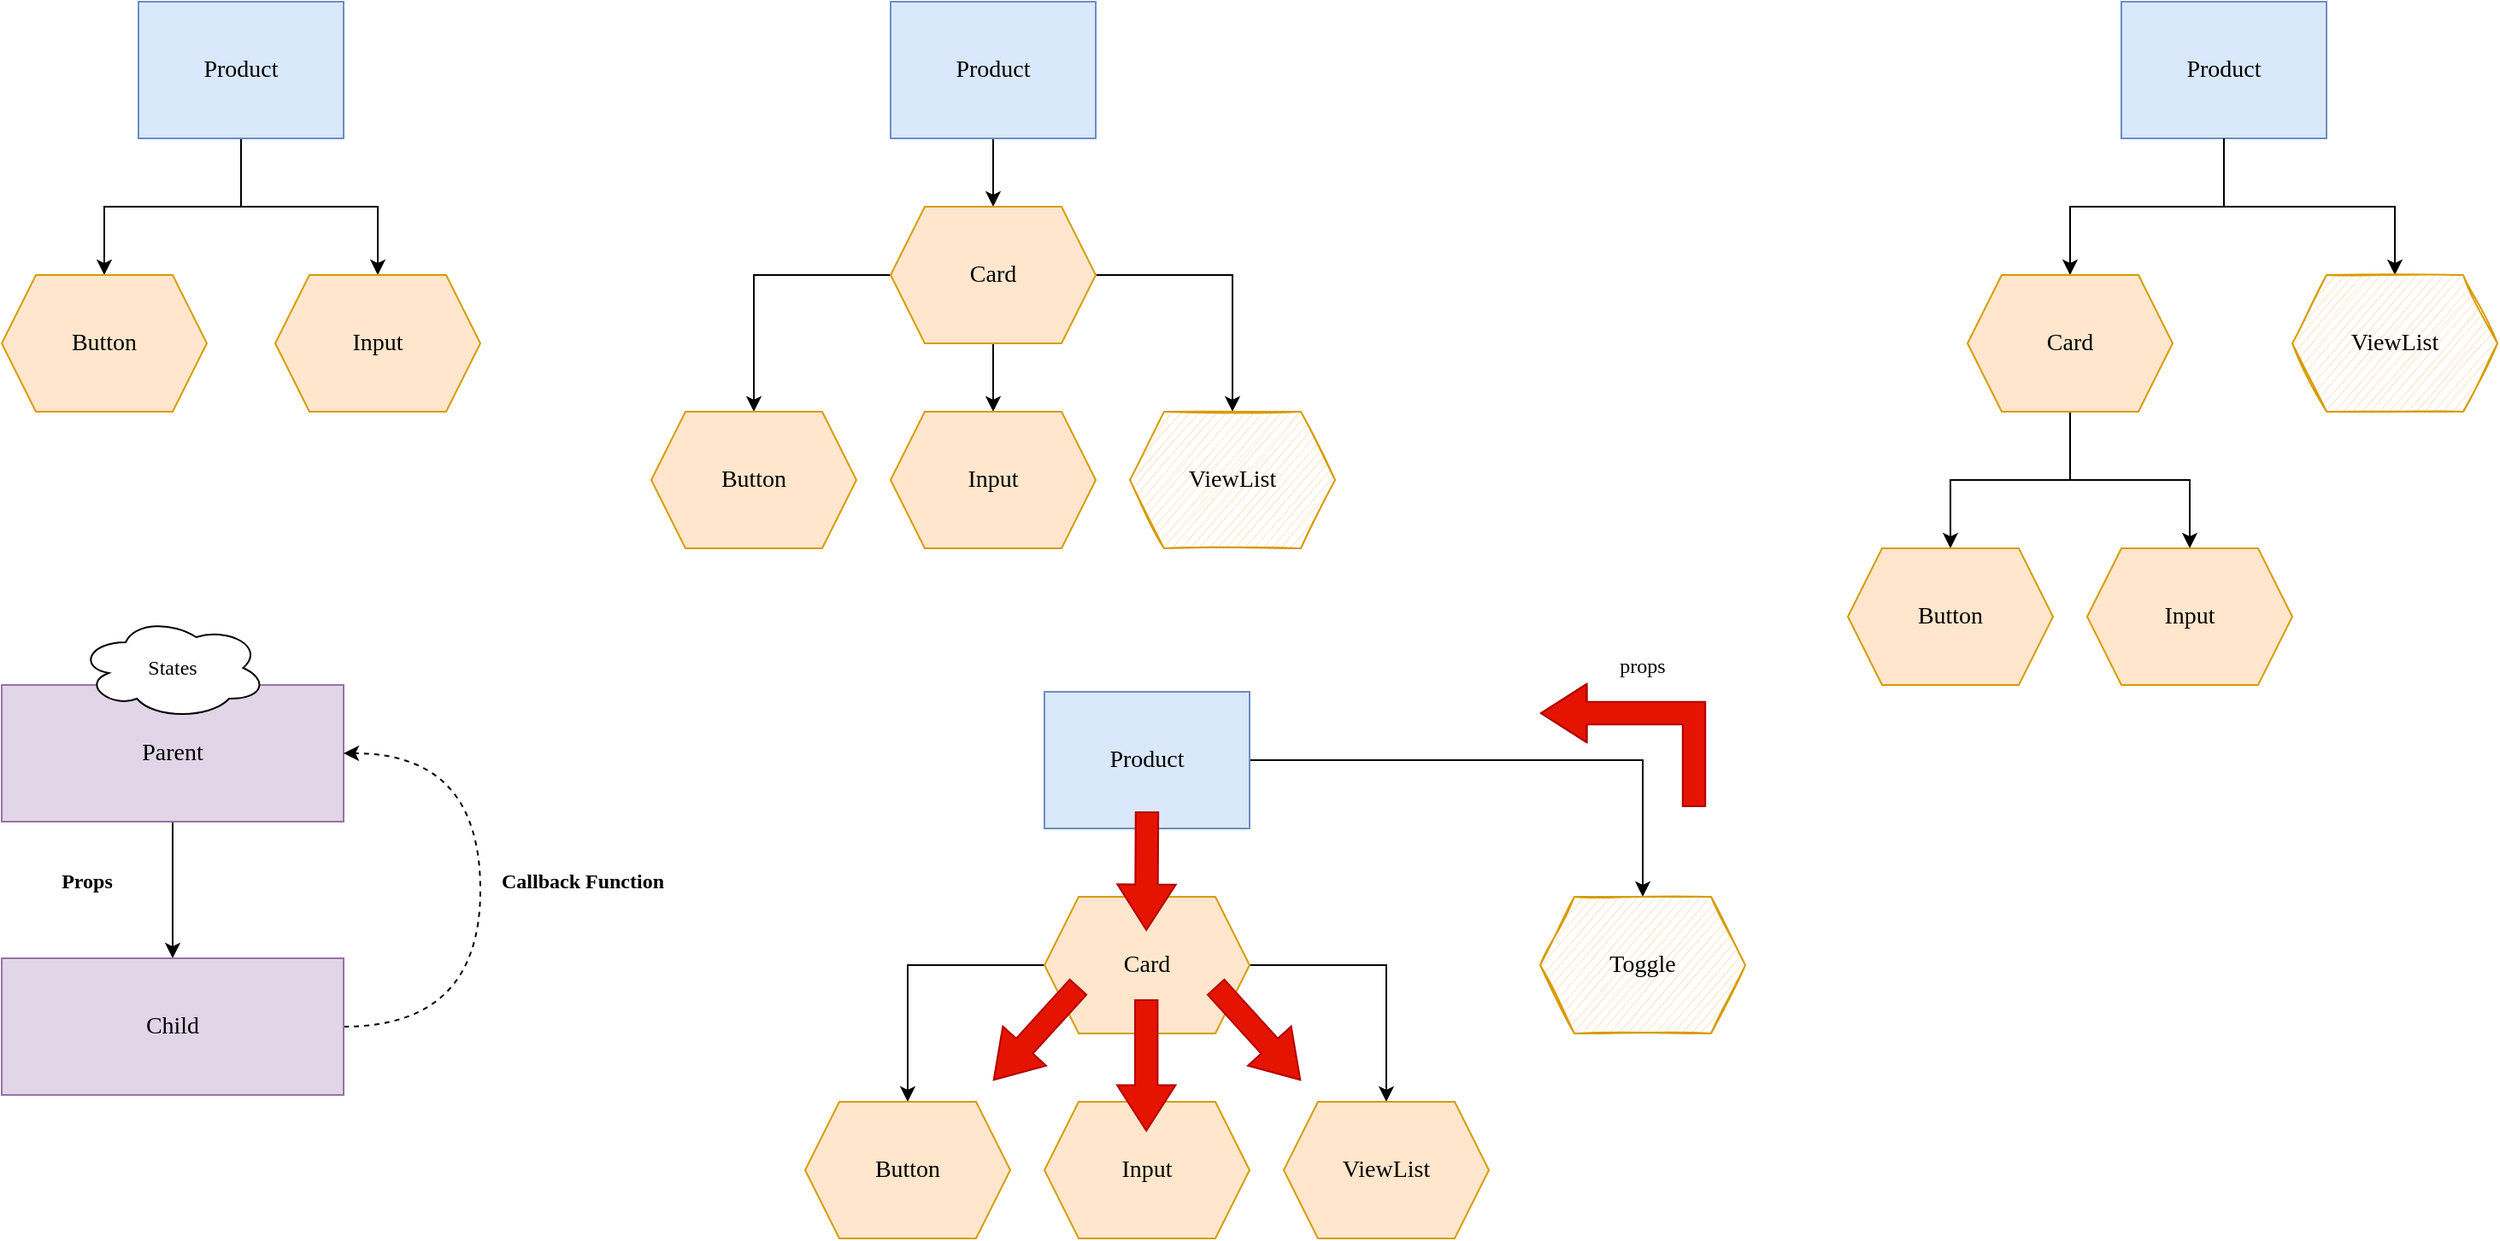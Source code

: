 <mxfile version="20.8.23" type="google"><diagram id="QzQXk4rSpH6hFcBLPCcC" name="Page-1"><mxGraphModel grid="1" page="1" gridSize="10" guides="1" tooltips="1" connect="1" arrows="1" fold="1" pageScale="1" pageWidth="1654" pageHeight="1169" math="0" shadow="0"><root><mxCell id="0"/><mxCell id="1" parent="0"/><mxCell id="0g5Nh0wetpZDkWplGirE-5" style="edgeStyle=orthogonalEdgeStyle;rounded=0;orthogonalLoop=1;jettySize=auto;html=1;fontFamily=Verdana;fontSize=12;" edge="1" parent="1" source="0g5Nh0wetpZDkWplGirE-1" target="0g5Nh0wetpZDkWplGirE-7"><mxGeometry relative="1" as="geometry"><mxPoint x="100" y="200" as="targetPoint"/></mxGeometry></mxCell><mxCell id="0g5Nh0wetpZDkWplGirE-6" style="edgeStyle=orthogonalEdgeStyle;rounded=0;orthogonalLoop=1;jettySize=auto;html=1;fontFamily=Verdana;fontSize=12;" edge="1" parent="1" source="0g5Nh0wetpZDkWplGirE-1" target="0g5Nh0wetpZDkWplGirE-8"><mxGeometry relative="1" as="geometry"><mxPoint x="340" y="200" as="targetPoint"/></mxGeometry></mxCell><mxCell id="0g5Nh0wetpZDkWplGirE-1" value="Product" style="whiteSpace=wrap;html=1;fillColor=#dae8fc;strokeColor=#6c8ebf;fontFamily=Verdana;fontSize=14;fontStyle=0" vertex="1" parent="1"><mxGeometry x="160" y="40" width="120" height="80" as="geometry"/></mxCell><mxCell id="0g5Nh0wetpZDkWplGirE-7" value="Button" style="shape=hexagon;perimeter=hexagonPerimeter2;whiteSpace=wrap;html=1;fixedSize=1;fontFamily=Verdana;fontSize=14;fillColor=#ffe6cc;strokeColor=#d79b00;" vertex="1" parent="1"><mxGeometry x="80" y="200" width="120" height="80" as="geometry"/></mxCell><mxCell id="0g5Nh0wetpZDkWplGirE-8" value="Input" style="shape=hexagon;perimeter=hexagonPerimeter2;whiteSpace=wrap;html=1;fixedSize=1;fontFamily=Verdana;fontSize=14;fillColor=#ffe6cc;strokeColor=#d79b00;" vertex="1" parent="1"><mxGeometry x="240" y="200" width="120" height="80" as="geometry"/></mxCell><mxCell id="0g5Nh0wetpZDkWplGirE-12" style="edgeStyle=orthogonalEdgeStyle;rounded=0;orthogonalLoop=1;jettySize=auto;html=1;fontFamily=Verdana;fontSize=14;" edge="1" parent="1" source="0g5Nh0wetpZDkWplGirE-9" target="0g5Nh0wetpZDkWplGirE-11"><mxGeometry relative="1" as="geometry"/></mxCell><mxCell id="0g5Nh0wetpZDkWplGirE-9" value="Product" style="whiteSpace=wrap;html=1;fillColor=#dae8fc;strokeColor=#6c8ebf;fontFamily=Verdana;fontSize=14;fontStyle=0" vertex="1" parent="1"><mxGeometry x="600" y="40" width="120" height="80" as="geometry"/></mxCell><mxCell id="0g5Nh0wetpZDkWplGirE-16" style="edgeStyle=orthogonalEdgeStyle;rounded=0;orthogonalLoop=1;jettySize=auto;html=1;fontFamily=Verdana;fontSize=14;" edge="1" parent="1" source="0g5Nh0wetpZDkWplGirE-11" target="0g5Nh0wetpZDkWplGirE-14"><mxGeometry relative="1" as="geometry"/></mxCell><mxCell id="0g5Nh0wetpZDkWplGirE-17" style="edgeStyle=orthogonalEdgeStyle;rounded=0;orthogonalLoop=1;jettySize=auto;html=1;fontFamily=Verdana;fontSize=14;" edge="1" parent="1" source="0g5Nh0wetpZDkWplGirE-11" target="0g5Nh0wetpZDkWplGirE-15"><mxGeometry relative="1" as="geometry"/></mxCell><mxCell id="0g5Nh0wetpZDkWplGirE-19" style="edgeStyle=orthogonalEdgeStyle;rounded=0;orthogonalLoop=1;jettySize=auto;html=1;fontFamily=Verdana;fontSize=14;" edge="1" parent="1" source="0g5Nh0wetpZDkWplGirE-11" target="0g5Nh0wetpZDkWplGirE-18"><mxGeometry relative="1" as="geometry"/></mxCell><mxCell id="0g5Nh0wetpZDkWplGirE-11" value="Card" style="shape=hexagon;perimeter=hexagonPerimeter2;whiteSpace=wrap;html=1;fixedSize=1;fontFamily=Verdana;fontSize=14;fillColor=#ffe6cc;strokeColor=#d79b00;" vertex="1" parent="1"><mxGeometry x="600" y="160" width="120" height="80" as="geometry"/></mxCell><mxCell id="0g5Nh0wetpZDkWplGirE-14" value="Button" style="shape=hexagon;perimeter=hexagonPerimeter2;whiteSpace=wrap;html=1;fixedSize=1;fontFamily=Verdana;fontSize=14;fillColor=#ffe6cc;strokeColor=#d79b00;" vertex="1" parent="1"><mxGeometry x="460" y="280" width="120" height="80" as="geometry"/></mxCell><mxCell id="0g5Nh0wetpZDkWplGirE-15" value="Input" style="shape=hexagon;perimeter=hexagonPerimeter2;whiteSpace=wrap;html=1;fixedSize=1;fontFamily=Verdana;fontSize=14;fillColor=#ffe6cc;strokeColor=#d79b00;" vertex="1" parent="1"><mxGeometry x="600" y="280" width="120" height="80" as="geometry"/></mxCell><mxCell id="0g5Nh0wetpZDkWplGirE-18" value="ViewList" style="shape=hexagon;perimeter=hexagonPerimeter2;whiteSpace=wrap;html=1;fixedSize=1;fontFamily=Verdana;fontSize=14;fillColor=#ffe6cc;strokeColor=#d79b00;sketch=1;" vertex="1" parent="1"><mxGeometry x="740" y="280" width="120" height="80" as="geometry"/></mxCell><mxCell id="jYppwBIGrlAtfkbmLq5P-3" style="edgeStyle=orthogonalEdgeStyle;rounded=0;orthogonalLoop=1;jettySize=auto;html=1;" edge="1" parent="1" source="jYppwBIGrlAtfkbmLq5P-1" target="jYppwBIGrlAtfkbmLq5P-2"><mxGeometry relative="1" as="geometry"/></mxCell><mxCell id="jYppwBIGrlAtfkbmLq5P-1" value="Parent" style="whiteSpace=wrap;html=1;fillColor=#e1d5e7;strokeColor=#9673a6;fontFamily=Verdana;fontSize=14;fontStyle=0" vertex="1" parent="1"><mxGeometry x="80" y="440" width="200" height="80" as="geometry"/></mxCell><mxCell id="jYppwBIGrlAtfkbmLq5P-5" style="edgeStyle=orthogonalEdgeStyle;curved=1;rounded=0;orthogonalLoop=1;jettySize=auto;html=1;fontFamily=Verdana;dashed=1;" edge="1" parent="1" source="jYppwBIGrlAtfkbmLq5P-2" target="jYppwBIGrlAtfkbmLq5P-1"><mxGeometry relative="1" as="geometry"><Array as="points"><mxPoint x="360" y="640"/><mxPoint x="360" y="480"/></Array></mxGeometry></mxCell><mxCell id="jYppwBIGrlAtfkbmLq5P-2" value="Child" style="whiteSpace=wrap;html=1;fillColor=#e1d5e7;strokeColor=#9673a6;fontFamily=Verdana;fontSize=14;fontStyle=0" vertex="1" parent="1"><mxGeometry x="80" y="600" width="200" height="80" as="geometry"/></mxCell><mxCell id="jYppwBIGrlAtfkbmLq5P-4" value="Props" style="text;html=1;strokeColor=none;fillColor=none;align=center;verticalAlign=middle;whiteSpace=wrap;rounded=0;fontFamily=Verdana;fontStyle=1" vertex="1" parent="1"><mxGeometry x="100" y="540" width="60" height="30" as="geometry"/></mxCell><mxCell id="jYppwBIGrlAtfkbmLq5P-6" value="Callback Function" style="text;html=1;strokeColor=none;fillColor=none;align=center;verticalAlign=middle;whiteSpace=wrap;rounded=0;fontFamily=Verdana;fontStyle=1" vertex="1" parent="1"><mxGeometry x="370" y="530" width="100" height="50" as="geometry"/></mxCell><mxCell id="jYppwBIGrlAtfkbmLq5P-10" value="States" style="ellipse;shape=cloud;whiteSpace=wrap;html=1;fontFamily=Verdana;" vertex="1" parent="1"><mxGeometry x="125" y="400" width="110" height="60" as="geometry"/></mxCell><mxCell id="_CWksXgRs-Nax_OxD9s1-10" style="edgeStyle=orthogonalEdgeStyle;rounded=0;orthogonalLoop=1;jettySize=auto;html=1;fontFamily=Verdana;fontSize=14;" edge="1" parent="1" source="_CWksXgRs-Nax_OxD9s1-11" target="_CWksXgRs-Nax_OxD9s1-15"><mxGeometry relative="1" as="geometry"/></mxCell><mxCell id="_CWksXgRs-Nax_OxD9s1-20" style="edgeStyle=orthogonalEdgeStyle;rounded=0;orthogonalLoop=1;jettySize=auto;html=1;" edge="1" parent="1" source="_CWksXgRs-Nax_OxD9s1-11" target="_CWksXgRs-Nax_OxD9s1-19"><mxGeometry relative="1" as="geometry"/></mxCell><mxCell id="_CWksXgRs-Nax_OxD9s1-11" value="Product" style="whiteSpace=wrap;html=1;fillColor=#dae8fc;strokeColor=#6c8ebf;fontFamily=Verdana;fontSize=14;fontStyle=0" vertex="1" parent="1"><mxGeometry x="690" y="444" width="120" height="80" as="geometry"/></mxCell><mxCell id="_CWksXgRs-Nax_OxD9s1-12" style="edgeStyle=orthogonalEdgeStyle;rounded=0;orthogonalLoop=1;jettySize=auto;html=1;fontFamily=Verdana;fontSize=14;" edge="1" parent="1" source="_CWksXgRs-Nax_OxD9s1-15" target="_CWksXgRs-Nax_OxD9s1-16"><mxGeometry relative="1" as="geometry"/></mxCell><mxCell id="_CWksXgRs-Nax_OxD9s1-13" style="edgeStyle=orthogonalEdgeStyle;rounded=0;orthogonalLoop=1;jettySize=auto;html=1;fontFamily=Verdana;fontSize=14;" edge="1" parent="1" source="_CWksXgRs-Nax_OxD9s1-15" target="_CWksXgRs-Nax_OxD9s1-17"><mxGeometry relative="1" as="geometry"/></mxCell><mxCell id="_CWksXgRs-Nax_OxD9s1-14" style="edgeStyle=orthogonalEdgeStyle;rounded=0;orthogonalLoop=1;jettySize=auto;html=1;fontFamily=Verdana;fontSize=14;" edge="1" parent="1" source="_CWksXgRs-Nax_OxD9s1-15" target="_CWksXgRs-Nax_OxD9s1-18"><mxGeometry relative="1" as="geometry"/></mxCell><mxCell id="_CWksXgRs-Nax_OxD9s1-15" value="Card" style="shape=hexagon;perimeter=hexagonPerimeter2;whiteSpace=wrap;html=1;fixedSize=1;fontFamily=Verdana;fontSize=14;fillColor=#ffe6cc;strokeColor=#d79b00;" vertex="1" parent="1"><mxGeometry x="690" y="564" width="120" height="80" as="geometry"/></mxCell><mxCell id="_CWksXgRs-Nax_OxD9s1-16" value="Button" style="shape=hexagon;perimeter=hexagonPerimeter2;whiteSpace=wrap;html=1;fixedSize=1;fontFamily=Verdana;fontSize=14;fillColor=#ffe6cc;strokeColor=#d79b00;" vertex="1" parent="1"><mxGeometry x="550" y="684" width="120" height="80" as="geometry"/></mxCell><mxCell id="_CWksXgRs-Nax_OxD9s1-17" value="Input" style="shape=hexagon;perimeter=hexagonPerimeter2;whiteSpace=wrap;html=1;fixedSize=1;fontFamily=Verdana;fontSize=14;fillColor=#ffe6cc;strokeColor=#d79b00;" vertex="1" parent="1"><mxGeometry x="690" y="684" width="120" height="80" as="geometry"/></mxCell><mxCell id="_CWksXgRs-Nax_OxD9s1-18" value="ViewList" style="shape=hexagon;perimeter=hexagonPerimeter2;whiteSpace=wrap;html=1;fixedSize=1;fontFamily=Verdana;fontSize=14;fillColor=#ffe6cc;strokeColor=#d79b00;sketch=0;" vertex="1" parent="1"><mxGeometry x="830" y="684" width="120" height="80" as="geometry"/></mxCell><mxCell id="_CWksXgRs-Nax_OxD9s1-19" value="Toggle" style="shape=hexagon;perimeter=hexagonPerimeter2;whiteSpace=wrap;html=1;fixedSize=1;fontFamily=Verdana;fontSize=14;fillColor=#ffe6cc;strokeColor=#d79b00;sketch=1;" vertex="1" parent="1"><mxGeometry x="980" y="564" width="120" height="80" as="geometry"/></mxCell><mxCell id="_CWksXgRs-Nax_OxD9s1-24" value="" style="shape=flexArrow;endArrow=classic;html=1;rounded=0;curved=1;fillColor=#e51400;strokeColor=#B20000;width=13.214;endSize=8.579;" edge="1" parent="1"><mxGeometry width="50" height="50" relative="1" as="geometry"><mxPoint x="1070" y="511.5" as="sourcePoint"/><mxPoint x="980" y="456.5" as="targetPoint"/><Array as="points"><mxPoint x="1070" y="456.5"/></Array></mxGeometry></mxCell><mxCell id="_CWksXgRs-Nax_OxD9s1-25" value="props" style="text;html=1;strokeColor=none;fillColor=none;align=center;verticalAlign=middle;whiteSpace=wrap;rounded=0;sketch=0;fontStyle=0;fontFamily=Verdana;" vertex="1" parent="1"><mxGeometry x="1010" y="414" width="60" height="30" as="geometry"/></mxCell><mxCell id="_CWksXgRs-Nax_OxD9s1-27" value="" style="shape=flexArrow;endArrow=classic;html=1;rounded=0;curved=1;fillColor=#e51400;strokeColor=#B20000;width=13.214;endSize=8.579;" edge="1" parent="1"><mxGeometry width="50" height="50" relative="1" as="geometry"><mxPoint x="710" y="616.5" as="sourcePoint"/><mxPoint x="660" y="671.5" as="targetPoint"/></mxGeometry></mxCell><mxCell id="_CWksXgRs-Nax_OxD9s1-28" value="" style="shape=flexArrow;endArrow=classic;html=1;rounded=0;curved=1;fillColor=#e51400;strokeColor=#B20000;width=13.214;endSize=8.579;" edge="1" parent="1"><mxGeometry width="50" height="50" relative="1" as="geometry"><mxPoint x="790" y="616.5" as="sourcePoint"/><mxPoint x="840" y="671.5" as="targetPoint"/></mxGeometry></mxCell><mxCell id="_CWksXgRs-Nax_OxD9s1-29" value="" style="shape=flexArrow;endArrow=classic;html=1;rounded=0;curved=1;fillColor=#e51400;strokeColor=#B20000;width=13.214;endSize=8.579;" edge="1" parent="1"><mxGeometry width="50" height="50" relative="1" as="geometry"><mxPoint x="749.6" y="624" as="sourcePoint"/><mxPoint x="749.6" y="701.5" as="targetPoint"/></mxGeometry></mxCell><mxCell id="_CWksXgRs-Nax_OxD9s1-30" value="" style="shape=flexArrow;endArrow=classic;html=1;rounded=0;curved=1;fillColor=#e51400;strokeColor=#B20000;width=13.214;endSize=8.579;" edge="1" parent="1"><mxGeometry width="50" height="50" relative="1" as="geometry"><mxPoint x="750" y="514" as="sourcePoint"/><mxPoint x="749.6" y="584" as="targetPoint"/></mxGeometry></mxCell><mxCell id="R9Qozj-RC85prfEuJ2Sv-1" style="edgeStyle=orthogonalEdgeStyle;rounded=0;orthogonalLoop=1;jettySize=auto;html=1;fontFamily=Verdana;fontSize=14;" edge="1" parent="1" source="R9Qozj-RC85prfEuJ2Sv-2" target="R9Qozj-RC85prfEuJ2Sv-6"><mxGeometry relative="1" as="geometry"/></mxCell><mxCell id="R9Qozj-RC85prfEuJ2Sv-2" value="Product" style="whiteSpace=wrap;html=1;fillColor=#dae8fc;strokeColor=#6c8ebf;fontFamily=Verdana;fontSize=14;fontStyle=0" vertex="1" parent="1"><mxGeometry x="1320" y="40" width="120" height="80" as="geometry"/></mxCell><mxCell id="R9Qozj-RC85prfEuJ2Sv-3" style="edgeStyle=orthogonalEdgeStyle;rounded=0;orthogonalLoop=1;jettySize=auto;html=1;fontFamily=Verdana;fontSize=14;" edge="1" parent="1" source="R9Qozj-RC85prfEuJ2Sv-6" target="R9Qozj-RC85prfEuJ2Sv-7"><mxGeometry relative="1" as="geometry"/></mxCell><mxCell id="R9Qozj-RC85prfEuJ2Sv-4" style="edgeStyle=orthogonalEdgeStyle;rounded=0;orthogonalLoop=1;jettySize=auto;html=1;fontFamily=Verdana;fontSize=14;" edge="1" parent="1" source="R9Qozj-RC85prfEuJ2Sv-6" target="R9Qozj-RC85prfEuJ2Sv-8"><mxGeometry relative="1" as="geometry"/></mxCell><mxCell id="R9Qozj-RC85prfEuJ2Sv-5" style="edgeStyle=orthogonalEdgeStyle;rounded=0;orthogonalLoop=1;jettySize=auto;html=1;fontFamily=Verdana;fontSize=14;exitX=0.5;exitY=1;exitDx=0;exitDy=0;" edge="1" parent="1" source="R9Qozj-RC85prfEuJ2Sv-2" target="R9Qozj-RC85prfEuJ2Sv-9"><mxGeometry relative="1" as="geometry"/></mxCell><mxCell id="R9Qozj-RC85prfEuJ2Sv-6" value="Card" style="shape=hexagon;perimeter=hexagonPerimeter2;whiteSpace=wrap;html=1;fixedSize=1;fontFamily=Verdana;fontSize=14;fillColor=#ffe6cc;strokeColor=#d79b00;" vertex="1" parent="1"><mxGeometry x="1230" y="200" width="120" height="80" as="geometry"/></mxCell><mxCell id="R9Qozj-RC85prfEuJ2Sv-7" value="Button" style="shape=hexagon;perimeter=hexagonPerimeter2;whiteSpace=wrap;html=1;fixedSize=1;fontFamily=Verdana;fontSize=14;fillColor=#ffe6cc;strokeColor=#d79b00;" vertex="1" parent="1"><mxGeometry x="1160" y="360" width="120" height="80" as="geometry"/></mxCell><mxCell id="R9Qozj-RC85prfEuJ2Sv-8" value="Input" style="shape=hexagon;perimeter=hexagonPerimeter2;whiteSpace=wrap;html=1;fixedSize=1;fontFamily=Verdana;fontSize=14;fillColor=#ffe6cc;strokeColor=#d79b00;" vertex="1" parent="1"><mxGeometry x="1300" y="360" width="120" height="80" as="geometry"/></mxCell><mxCell id="R9Qozj-RC85prfEuJ2Sv-9" value="ViewList" style="shape=hexagon;perimeter=hexagonPerimeter2;whiteSpace=wrap;html=1;fixedSize=1;fontFamily=Verdana;fontSize=14;fillColor=#ffe6cc;strokeColor=#d79b00;sketch=1;" vertex="1" parent="1"><mxGeometry x="1420" y="200" width="120" height="80" as="geometry"/></mxCell></root></mxGraphModel></diagram></mxfile>